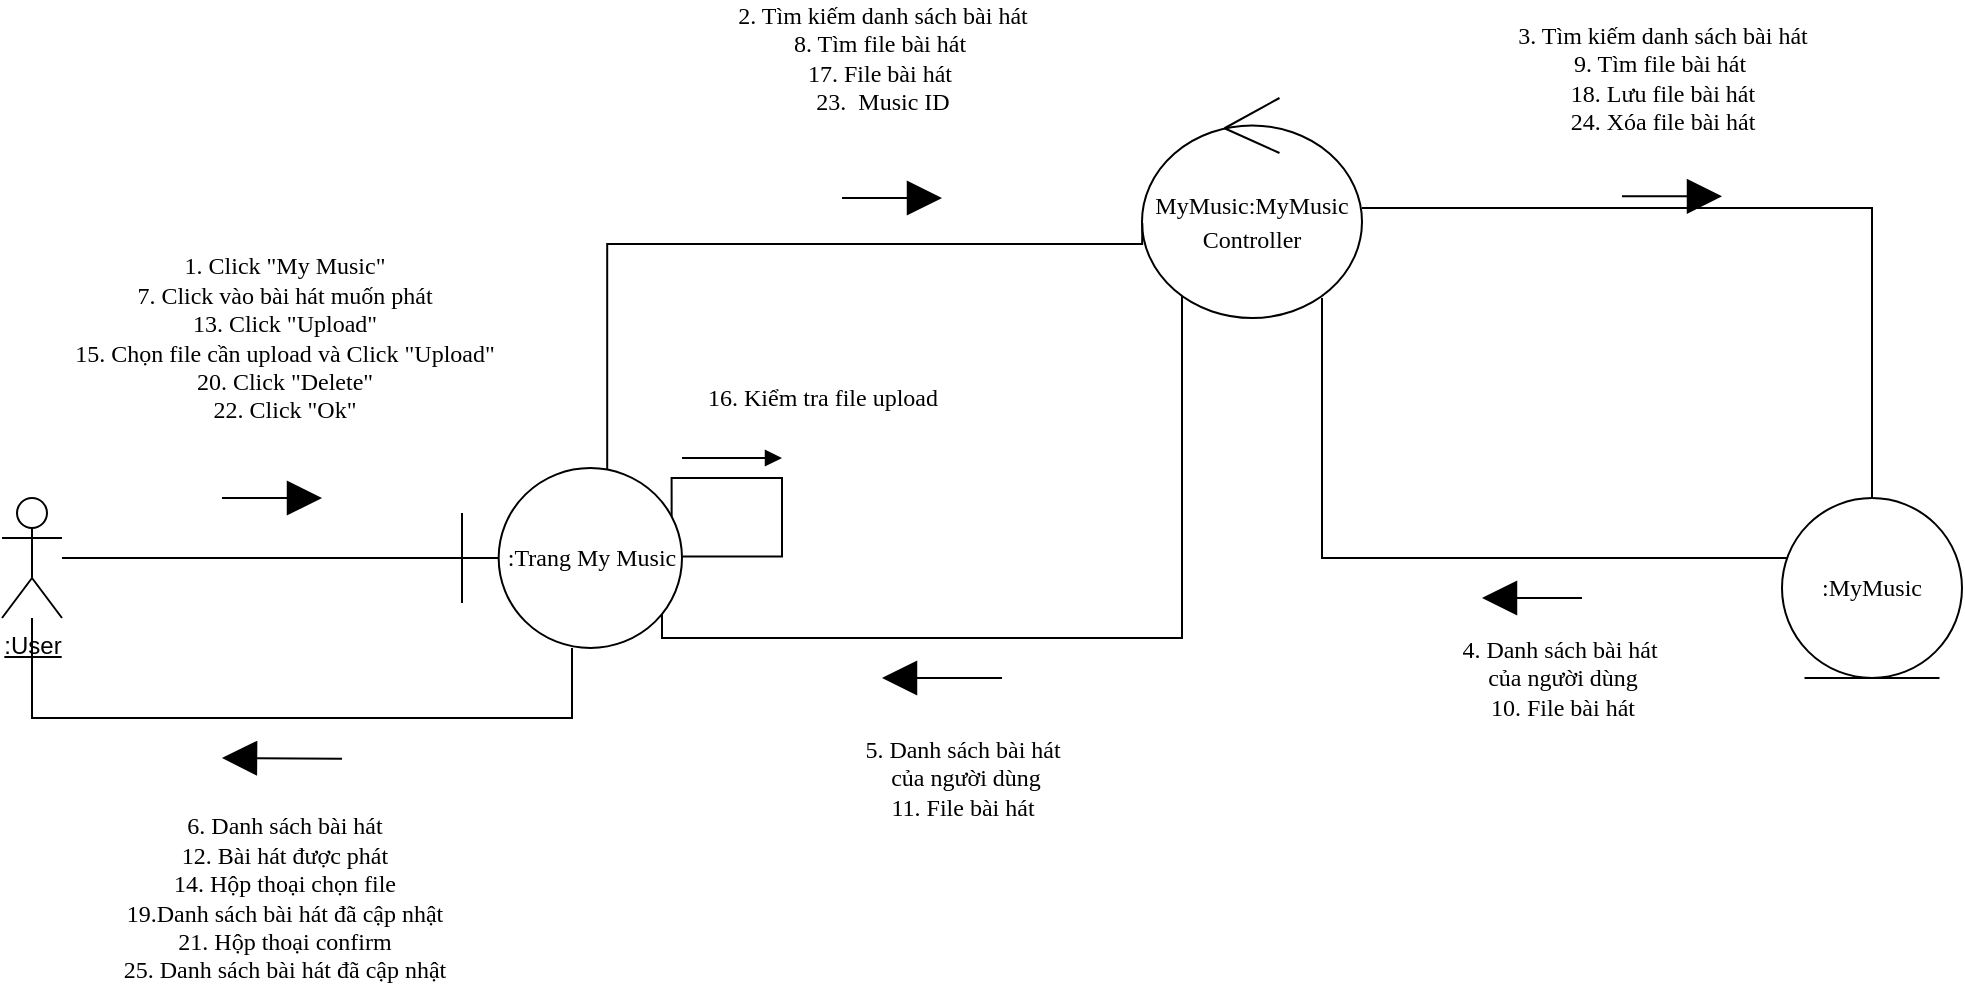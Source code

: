 <mxfile version="13.9.8" type="google"><diagram id="1AAeFGJlNaJby1bXXiFl" name="Page-1"><mxGraphModel dx="1323" dy="702" grid="1" gridSize="10" guides="1" tooltips="1" connect="1" arrows="1" fold="1" page="1" pageScale="1" pageWidth="827" pageHeight="1169" math="0" shadow="0"><root><mxCell id="0"/><mxCell id="1" parent="0"/><mxCell id="1LDzJPE0IrKOHvBTSF5T-1" style="endArrow=none;html=1;fontSize=12;" parent="1" source="1LDzJPE0IrKOHvBTSF5T-2" target="1LDzJPE0IrKOHvBTSF5T-8" edge="1"><mxGeometry relative="1" as="geometry"/></mxCell><mxCell id="1LDzJPE0IrKOHvBTSF5T-2" value="&lt;u style=&quot;font-size: 12px;&quot;&gt;:User&lt;/u&gt;" style="shape=umlActor;verticalLabelPosition=bottom;verticalAlign=top;html=1;fontSize=12;" parent="1" vertex="1"><mxGeometry x="10" y="330" width="30" height="60" as="geometry"/></mxCell><mxCell id="1LDzJPE0IrKOHvBTSF5T-3" style="edgeStyle=orthogonalEdgeStyle;rounded=0;orthogonalLoop=1;jettySize=auto;html=1;endArrow=none;endFill=0;fontSize=12;" parent="1" source="1LDzJPE0IrKOHvBTSF5T-5" target="1LDzJPE0IrKOHvBTSF5T-10" edge="1"><mxGeometry relative="1" as="geometry"/></mxCell><mxCell id="1LDzJPE0IrKOHvBTSF5T-4" style="edgeStyle=orthogonalEdgeStyle;rounded=0;orthogonalLoop=1;jettySize=auto;html=1;entryX=0.882;entryY=0.836;entryDx=0;entryDy=0;endArrow=none;endFill=0;fontSize=12;entryPerimeter=0;" parent="1" source="1LDzJPE0IrKOHvBTSF5T-5" target="1LDzJPE0IrKOHvBTSF5T-8" edge="1"><mxGeometry relative="1" as="geometry"><Array as="points"><mxPoint x="600" y="400"/><mxPoint x="340" y="400"/><mxPoint x="340" y="383"/><mxPoint x="337" y="383"/></Array></mxGeometry></mxCell><mxCell id="1LDzJPE0IrKOHvBTSF5T-5" value="&lt;span style=&quot;font-family: verdana; font-size: 12px;&quot;&gt;MyMusic:MyMusic&lt;br style=&quot;font-size: 12px;&quot;&gt;Controller&lt;/span&gt;" style="ellipse;shape=umlControl;whiteSpace=wrap;html=1;fontSize=14;fontFamily=Verdana;" parent="1" vertex="1"><mxGeometry x="580" y="130" width="110" height="110" as="geometry"/></mxCell><mxCell id="1LDzJPE0IrKOHvBTSF5T-6" style="edgeStyle=orthogonalEdgeStyle;rounded=0;orthogonalLoop=1;jettySize=auto;html=1;entryX=0.001;entryY=0.568;entryDx=0;entryDy=0;entryPerimeter=0;endArrow=none;endFill=0;fontSize=12;exitX=0.66;exitY=0.022;exitDx=0;exitDy=0;exitPerimeter=0;" parent="1" source="1LDzJPE0IrKOHvBTSF5T-8" target="1LDzJPE0IrKOHvBTSF5T-5" edge="1"><mxGeometry relative="1" as="geometry"><Array as="points"><mxPoint x="313" y="203"/></Array></mxGeometry></mxCell><mxCell id="1LDzJPE0IrKOHvBTSF5T-7" style="edgeStyle=orthogonalEdgeStyle;rounded=0;orthogonalLoop=1;jettySize=auto;html=1;endArrow=none;endFill=0;fontSize=12;" parent="1" source="1LDzJPE0IrKOHvBTSF5T-8" target="1LDzJPE0IrKOHvBTSF5T-2" edge="1"><mxGeometry relative="1" as="geometry"><Array as="points"><mxPoint x="295" y="440"/><mxPoint x="25" y="440"/></Array></mxGeometry></mxCell><mxCell id="1LDzJPE0IrKOHvBTSF5T-8" value="&lt;span style=&quot;font-family: verdana; font-size: 12px;&quot;&gt;:Trang My Music&lt;/span&gt;" style="shape=umlBoundary;whiteSpace=wrap;html=1;fontSize=12;" parent="1" vertex="1"><mxGeometry x="240" y="315" width="110" height="90" as="geometry"/></mxCell><mxCell id="1LDzJPE0IrKOHvBTSF5T-9" style="edgeStyle=orthogonalEdgeStyle;rounded=0;orthogonalLoop=1;jettySize=auto;html=1;endArrow=none;endFill=0;fontSize=12;" parent="1" source="1LDzJPE0IrKOHvBTSF5T-10" edge="1"><mxGeometry relative="1" as="geometry"><mxPoint x="670" y="230" as="targetPoint"/><Array as="points"><mxPoint x="670" y="360"/></Array></mxGeometry></mxCell><mxCell id="1LDzJPE0IrKOHvBTSF5T-10" value="&lt;span style=&quot;font-family: verdana; font-size: 12px;&quot;&gt;:MyMusic&lt;/span&gt;" style="ellipse;shape=umlEntity;whiteSpace=wrap;html=1;fontSize=14;fontFamily=Verdana;" parent="1" vertex="1"><mxGeometry x="900" y="330" width="90" height="90" as="geometry"/></mxCell><mxCell id="1LDzJPE0IrKOHvBTSF5T-11" value="" style="endArrow=block;html=1;fontSize=12;endFill=1;endSize=15;" parent="1" edge="1"><mxGeometry width="50" height="50" relative="1" as="geometry"><mxPoint x="120" y="330" as="sourcePoint"/><mxPoint x="170" y="330" as="targetPoint"/></mxGeometry></mxCell><mxCell id="1LDzJPE0IrKOHvBTSF5T-12" value="&lt;span style=&quot;font-family: verdana; font-size: 12px;&quot;&gt;1. Click &quot;My Music&quot;&lt;br style=&quot;font-size: 12px;&quot;&gt;&lt;/span&gt;&lt;span style=&quot;font-family: verdana; font-size: 12px;&quot;&gt;7. Click vào bài hát muốn phát&lt;br style=&quot;font-size: 12px;&quot;&gt;&lt;/span&gt;&lt;span style=&quot;font-family: verdana; font-size: 12px;&quot;&gt;13. Click &quot;Upload&quot;&lt;br style=&quot;font-size: 12px;&quot;&gt;&lt;/span&gt;&lt;span style=&quot;font-family: verdana; font-size: 12px;&quot;&gt;15. Chọn file cần upload&amp;nbsp;&lt;/span&gt;&lt;span style=&quot;font-family: verdana; font-size: 12px;&quot;&gt;và Click &quot;Upload&quot;&lt;br style=&quot;font-size: 12px;&quot;&gt;&lt;/span&gt;&lt;span style=&quot;font-family: verdana; font-size: 12px;&quot;&gt;20. Click &quot;Delete&quot;&lt;br style=&quot;font-size: 12px;&quot;&gt;&lt;/span&gt;&lt;span style=&quot;font-family: verdana; font-size: 12px;&quot;&gt;22. Click &quot;Ok&quot;&lt;/span&gt;&lt;span style=&quot;font-family: verdana; font-size: 12px;&quot;&gt;&lt;br style=&quot;font-size: 12px;&quot;&gt;&lt;/span&gt;" style="edgeLabel;html=1;align=center;verticalAlign=middle;resizable=0;points=[];fontSize=12;" parent="1LDzJPE0IrKOHvBTSF5T-11" vertex="1" connectable="0"><mxGeometry x="-0.42" y="-1" relative="1" as="geometry"><mxPoint x="15.83" y="-81" as="offset"/></mxGeometry></mxCell><mxCell id="1LDzJPE0IrKOHvBTSF5T-13" value="&lt;span style=&quot;font-family: verdana; font-size: 12px;&quot;&gt;3. Tìm kiếm danh sách bài hát&lt;br style=&quot;font-size: 12px;&quot;&gt;&lt;/span&gt;&lt;span style=&quot;font-family: verdana; font-size: 12px;&quot;&gt;9. Tìm file bài hát&amp;nbsp;&lt;br style=&quot;font-size: 12px;&quot;&gt;&lt;/span&gt;&lt;span style=&quot;font-family: verdana; font-size: 12px;&quot;&gt;18. Lưu file bài hát&lt;br style=&quot;font-size: 12px;&quot;&gt;&lt;/span&gt;&lt;span style=&quot;font-family: verdana; font-size: 12px;&quot;&gt;24. Xóa file bài hát&lt;/span&gt;&lt;span style=&quot;font-family: verdana; font-size: 12px;&quot;&gt;&lt;br style=&quot;font-size: 12px;&quot;&gt;&lt;/span&gt;" style="endArrow=block;html=1;fontSize=12;endFill=1;endSize=15;" parent="1" edge="1"><mxGeometry x="-0.2" y="59" width="50" height="50" relative="1" as="geometry"><mxPoint x="820" y="179.17" as="sourcePoint"/><mxPoint x="870" y="179.17" as="targetPoint"/><mxPoint as="offset"/></mxGeometry></mxCell><mxCell id="1LDzJPE0IrKOHvBTSF5T-14" value="&lt;div style=&quot;font-size: 12px;&quot;&gt;&lt;span style=&quot;font-family: verdana; font-size: 12px;&quot;&gt;2. Tìm kiếm danh sách bài hát&lt;/span&gt;&lt;br style=&quot;font-size: 12px;&quot;&gt;&lt;/div&gt;&lt;div style=&quot;font-size: 12px;&quot;&gt;&lt;span style=&quot;font-family: verdana; font-size: 12px;&quot;&gt;8. Tìm file bài hát&amp;nbsp;&lt;/span&gt;&lt;span style=&quot;font-family: verdana; font-size: 12px;&quot;&gt;&lt;br style=&quot;font-size: 12px;&quot;&gt;&lt;/span&gt;&lt;/div&gt;&lt;div style=&quot;font-size: 12px;&quot;&gt;&lt;span style=&quot;font-family: verdana; font-size: 12px;&quot;&gt;17. File bài hát&amp;nbsp;&lt;/span&gt;&lt;span style=&quot;font-family: verdana; font-size: 12px;&quot;&gt;&lt;br style=&quot;font-size: 12px;&quot;&gt;&lt;/span&gt;&lt;/div&gt;&lt;div style=&quot;font-size: 12px;&quot;&gt;&lt;span style=&quot;font-family: verdana; font-size: 12px;&quot;&gt;23.&amp;nbsp; Music ID&lt;/span&gt;&lt;span style=&quot;font-family: verdana; font-size: 12px;&quot;&gt;&lt;br style=&quot;font-size: 12px;&quot;&gt;&lt;/span&gt;&lt;/div&gt;" style="endArrow=block;html=1;fontSize=12;align=center;endFill=1;endSize=15;" parent="1" edge="1"><mxGeometry x="-0.2" y="70" width="50" height="50" relative="1" as="geometry"><mxPoint x="430" y="180" as="sourcePoint"/><mxPoint x="480" y="180" as="targetPoint"/><Array as="points"><mxPoint x="470" y="180"/></Array><mxPoint as="offset"/></mxGeometry></mxCell><mxCell id="1LDzJPE0IrKOHvBTSF5T-15" value="&lt;span style=&quot;font-family: verdana; font-size: 12px;&quot;&gt;4. Danh sách bài hát&amp;nbsp;&lt;/span&gt;&lt;br style=&quot;font-family: verdana; font-size: 12px;&quot;&gt;&lt;span style=&quot;font-family: verdana; font-size: 12px;&quot;&gt;của người dùng&lt;br style=&quot;font-size: 12px;&quot;&gt;&lt;/span&gt;&lt;span style=&quot;font-family: verdana; font-size: 12px;&quot;&gt;10. File bài hát&lt;/span&gt;&lt;span style=&quot;font-family: verdana; font-size: 12px;&quot;&gt;&lt;br style=&quot;font-size: 12px;&quot;&gt;&lt;/span&gt;" style="endArrow=block;html=1;fontSize=12;endFill=1;endSize=15;" parent="1" edge="1"><mxGeometry x="-0.6" y="40" width="50" height="50" relative="1" as="geometry"><mxPoint x="800" y="380" as="sourcePoint"/><mxPoint x="750" y="380" as="targetPoint"/><mxPoint as="offset"/></mxGeometry></mxCell><mxCell id="1LDzJPE0IrKOHvBTSF5T-16" value="&lt;span style=&quot;font-family: verdana; font-size: 12px;&quot;&gt;5. Danh sách bài hát&lt;/span&gt;&lt;br style=&quot;font-family: verdana; font-size: 12px;&quot;&gt;&lt;span style=&quot;font-family: verdana; font-size: 12px;&quot;&gt;&amp;nbsp;của người dùng&lt;br style=&quot;font-size: 12px;&quot;&gt;&lt;/span&gt;&lt;span style=&quot;font-family: verdana; font-size: 12px;&quot;&gt;11. File bài hát&lt;/span&gt;&lt;span style=&quot;font-family: verdana; font-size: 12px;&quot;&gt;&lt;font style=&quot;font-size: 12px;&quot;&gt;&lt;br style=&quot;font-size: 12px;&quot;&gt;&lt;/font&gt;&lt;/span&gt;" style="endArrow=block;html=1;fontSize=12;endFill=1;jumpSize=7;sourcePerimeterSpacing=2;endSize=15;" parent="1" edge="1"><mxGeometry x="-0.333" y="50" width="50" height="50" relative="1" as="geometry"><mxPoint x="510" y="420" as="sourcePoint"/><mxPoint x="450" y="420" as="targetPoint"/><Array as="points"/><mxPoint as="offset"/></mxGeometry></mxCell><mxCell id="1LDzJPE0IrKOHvBTSF5T-17" value="" style="endArrow=block;html=1;fontSize=12;endFill=1;endSize=15;" parent="1" edge="1"><mxGeometry width="50" height="50" relative="1" as="geometry"><mxPoint x="180" y="460.42" as="sourcePoint"/><mxPoint x="120" y="460" as="targetPoint"/><Array as="points"/></mxGeometry></mxCell><mxCell id="1LDzJPE0IrKOHvBTSF5T-18" value="&lt;span style=&quot;font-family: verdana; font-size: 12px;&quot;&gt;6. Danh sách bài hát&lt;br style=&quot;font-size: 12px;&quot;&gt;&lt;/span&gt;&lt;span style=&quot;font-family: verdana; font-size: 12px;&quot;&gt;12. Bài hát được phát&lt;br style=&quot;font-size: 12px;&quot;&gt;&lt;/span&gt;&lt;span style=&quot;font-family: verdana; font-size: 12px;&quot;&gt;14. Hộp thoại chọn file&lt;br style=&quot;font-size: 12px;&quot;&gt;&lt;/span&gt;&lt;span style=&quot;font-family: verdana; font-size: 12px;&quot;&gt;19.Danh sách bài&amp;nbsp;&lt;/span&gt;&lt;span style=&quot;font-family: verdana; font-size: 12px;&quot;&gt;hát đã cập nhật&lt;br style=&quot;font-size: 12px;&quot;&gt;&lt;/span&gt;&lt;span style=&quot;font-family: verdana; font-size: 12px;&quot;&gt;21. Hộp thoại confirm&lt;br style=&quot;font-size: 12px;&quot;&gt;&lt;/span&gt;&lt;span style=&quot;font-family: verdana; font-size: 12px;&quot;&gt;25. Danh sách bài hát&amp;nbsp;&lt;/span&gt;&lt;span style=&quot;font-family: verdana; font-size: 12px;&quot;&gt;đã cập nhật&lt;/span&gt;&lt;span style=&quot;font-family: verdana; font-size: 12px;&quot;&gt;&lt;br style=&quot;font-size: 12px;&quot;&gt;&lt;/span&gt;" style="edgeLabel;html=1;align=center;verticalAlign=middle;resizable=0;points=[];fontSize=12;" parent="1LDzJPE0IrKOHvBTSF5T-17" vertex="1" connectable="0"><mxGeometry x="-0.409" relative="1" as="geometry"><mxPoint x="-12" y="69.71" as="offset"/></mxGeometry></mxCell><mxCell id="1LDzJPE0IrKOHvBTSF5T-19" style="edgeStyle=orthogonalEdgeStyle;rounded=0;orthogonalLoop=1;jettySize=auto;html=1;endArrow=none;endFill=0;fontSize=12;exitX=0.953;exitY=0.269;exitDx=0;exitDy=0;exitPerimeter=0;entryX=1.003;entryY=0.491;entryDx=0;entryDy=0;entryPerimeter=0;" parent="1" source="1LDzJPE0IrKOHvBTSF5T-8" target="1LDzJPE0IrKOHvBTSF5T-8" edge="1"><mxGeometry relative="1" as="geometry"><Array as="points"><mxPoint x="345" y="320"/><mxPoint x="400" y="320"/><mxPoint x="400" y="359"/></Array></mxGeometry></mxCell><mxCell id="1LDzJPE0IrKOHvBTSF5T-20" value="&lt;span style=&quot;font-family: verdana; font-size: 12px;&quot;&gt;16. Kiểm tra file upload&lt;/span&gt;&lt;font face=&quot;verdana&quot; style=&quot;font-size: 12px;&quot;&gt;&lt;br style=&quot;font-size: 12px;&quot;&gt;&lt;/font&gt;" style="endArrow=block;html=1;fontSize=12;align=center;endFill=1;" parent="1" edge="1"><mxGeometry x="1" y="36" width="50" height="50" relative="1" as="geometry"><mxPoint x="350" y="310" as="sourcePoint"/><mxPoint x="400" y="310" as="targetPoint"/><Array as="points"/><mxPoint x="20" y="6" as="offset"/></mxGeometry></mxCell></root></mxGraphModel></diagram></mxfile>